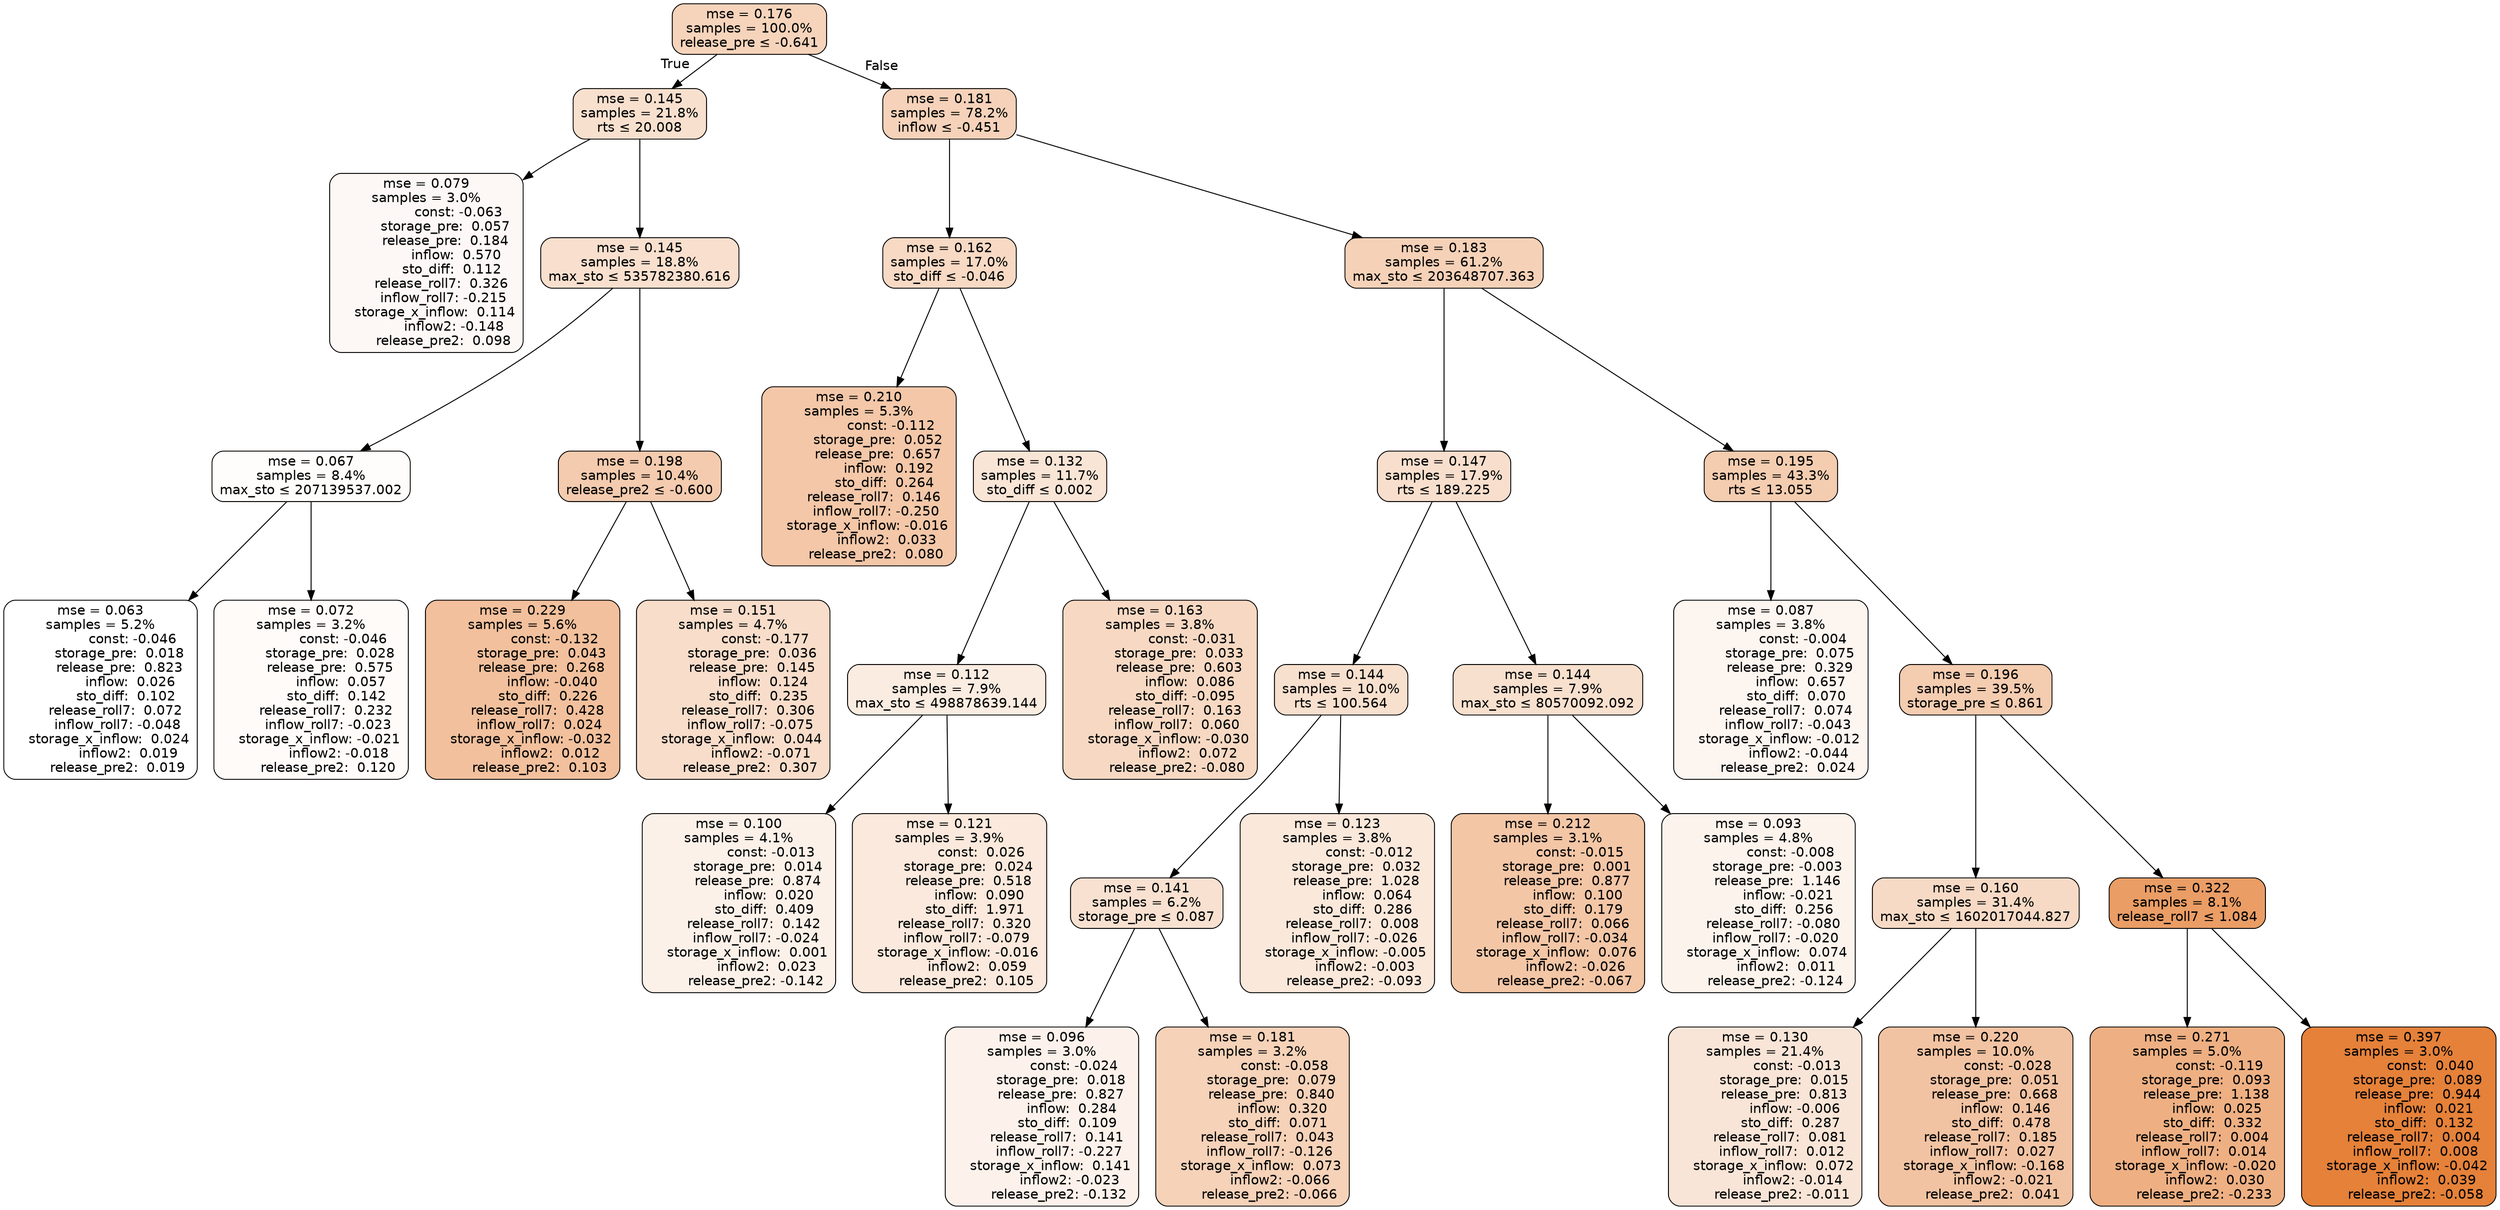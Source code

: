 digraph tree {
bgcolor="transparent"
node [shape=rectangle, style="filled, rounded", color="black", fontname=helvetica] ;
edge [fontname=helvetica] ;
	"0" [label="mse = 0.176
samples = 100.0%
release_pre &le; -0.641", fillcolor="#f6d4bb"]
	"1" [label="mse = 0.145
samples = 21.8%
rts &le; 20.008", fillcolor="#f8e0ce"]
	"2" [label="mse = 0.079
samples = 3.0%
               const: -0.063
         storage_pre:  0.057
         release_pre:  0.184
              inflow:  0.570
            sto_diff:  0.112
       release_roll7:  0.326
        inflow_roll7: -0.215
    storage_x_inflow:  0.114
             inflow2: -0.148
        release_pre2:  0.098", fillcolor="#fdf8f5"]
	"3" [label="mse = 0.145
samples = 18.8%
max_sto &le; 535782380.616", fillcolor="#f8dfce"]
	"4" [label="mse = 0.067
samples = 8.4%
max_sto &le; 207139537.002", fillcolor="#fefdfc"]
	"5" [label="mse = 0.063
samples = 5.2%
               const: -0.046
         storage_pre:  0.018
         release_pre:  0.823
              inflow:  0.026
            sto_diff:  0.102
       release_roll7:  0.072
        inflow_roll7: -0.048
    storage_x_inflow:  0.024
             inflow2:  0.019
        release_pre2:  0.019", fillcolor="#ffffff"]
	"6" [label="mse = 0.072
samples = 3.2%
               const: -0.046
         storage_pre:  0.028
         release_pre:  0.575
              inflow:  0.057
            sto_diff:  0.142
       release_roll7:  0.232
        inflow_roll7: -0.023
    storage_x_inflow: -0.021
             inflow2: -0.018
        release_pre2:  0.120", fillcolor="#fefbf9"]
	"7" [label="mse = 0.198
samples = 10.4%
release_pre2 &le; -0.600", fillcolor="#f4cbae"]
	"8" [label="mse = 0.229
samples = 5.6%
               const: -0.132
         storage_pre:  0.043
         release_pre:  0.268
              inflow: -0.040
            sto_diff:  0.226
       release_roll7:  0.428
        inflow_roll7:  0.024
    storage_x_inflow: -0.032
             inflow2:  0.012
        release_pre2:  0.103", fillcolor="#f2c09c"]
	"9" [label="mse = 0.151
samples = 4.7%
               const: -0.177
         storage_pre:  0.036
         release_pre:  0.145
              inflow:  0.124
            sto_diff:  0.235
       release_roll7:  0.306
        inflow_roll7: -0.075
    storage_x_inflow:  0.044
             inflow2: -0.071
        release_pre2:  0.307", fillcolor="#f8ddca"]
	"10" [label="mse = 0.181
samples = 78.2%
inflow &le; -0.451", fillcolor="#f5d2b9"]
	"11" [label="mse = 0.162
samples = 17.0%
sto_diff &le; -0.046", fillcolor="#f7d9c4"]
	"12" [label="mse = 0.210
samples = 5.3%
               const: -0.112
         storage_pre:  0.052
         release_pre:  0.657
              inflow:  0.192
            sto_diff:  0.264
       release_roll7:  0.146
        inflow_roll7: -0.250
    storage_x_inflow: -0.016
             inflow2:  0.033
        release_pre2:  0.080", fillcolor="#f3c7a8"]
	"13" [label="mse = 0.132
samples = 11.7%
sto_diff &le; 0.002", fillcolor="#f9e5d6"]
	"14" [label="mse = 0.112
samples = 7.9%
max_sto &le; 498878639.144", fillcolor="#fbece1"]
	"15" [label="mse = 0.100
samples = 4.1%
               const: -0.013
         storage_pre:  0.014
         release_pre:  0.874
              inflow:  0.020
            sto_diff:  0.409
       release_roll7:  0.142
        inflow_roll7: -0.024
    storage_x_inflow:  0.001
             inflow2:  0.023
        release_pre2: -0.142", fillcolor="#fcf1e9"]
	"16" [label="mse = 0.121
samples = 3.9%
               const:  0.026
         storage_pre:  0.024
         release_pre:  0.518
              inflow:  0.090
            sto_diff:  1.971
       release_roll7:  0.320
        inflow_roll7: -0.079
    storage_x_inflow: -0.016
             inflow2:  0.059
        release_pre2:  0.105", fillcolor="#fae9dc"]
	"17" [label="mse = 0.163
samples = 3.8%
               const: -0.031
         storage_pre:  0.033
         release_pre:  0.603
              inflow:  0.086
            sto_diff: -0.095
       release_roll7:  0.163
        inflow_roll7:  0.060
    storage_x_inflow: -0.030
             inflow2:  0.072
        release_pre2: -0.080", fillcolor="#f7d9c3"]
	"18" [label="mse = 0.183
samples = 61.2%
max_sto &le; 203648707.363", fillcolor="#f5d1b7"]
	"19" [label="mse = 0.147
samples = 17.9%
rts &le; 189.225", fillcolor="#f8dfcd"]
	"20" [label="mse = 0.144
samples = 10.0%
rts &le; 100.564", fillcolor="#f8e0ce"]
	"21" [label="mse = 0.141
samples = 6.2%
storage_pre &le; 0.087", fillcolor="#f8e1d0"]
	"22" [label="mse = 0.096
samples = 3.0%
               const: -0.024
         storage_pre:  0.018
         release_pre:  0.827
              inflow:  0.284
            sto_diff:  0.109
       release_roll7:  0.141
        inflow_roll7: -0.227
    storage_x_inflow:  0.141
             inflow2: -0.023
        release_pre2: -0.132", fillcolor="#fcf2eb"]
	"23" [label="mse = 0.181
samples = 3.2%
               const: -0.058
         storage_pre:  0.079
         release_pre:  0.840
              inflow:  0.320
            sto_diff:  0.071
       release_roll7:  0.043
        inflow_roll7: -0.126
    storage_x_inflow:  0.073
             inflow2: -0.066
        release_pre2: -0.066", fillcolor="#f5d2b8"]
	"24" [label="mse = 0.123
samples = 3.8%
               const: -0.012
         storage_pre:  0.032
         release_pre:  1.028
              inflow:  0.064
            sto_diff:  0.286
       release_roll7:  0.008
        inflow_roll7: -0.026
    storage_x_inflow: -0.005
             inflow2: -0.003
        release_pre2: -0.093", fillcolor="#fae8db"]
	"25" [label="mse = 0.144
samples = 7.9%
max_sto &le; 80570092.092", fillcolor="#f8e0ce"]
	"26" [label="mse = 0.212
samples = 3.1%
               const: -0.015
         storage_pre:  0.001
         release_pre:  0.877
              inflow:  0.100
            sto_diff:  0.179
       release_roll7:  0.066
        inflow_roll7: -0.034
    storage_x_inflow:  0.076
             inflow2: -0.026
        release_pre2: -0.067", fillcolor="#f3c6a6"]
	"27" [label="mse = 0.093
samples = 4.8%
               const: -0.008
         storage_pre: -0.003
         release_pre:  1.146
              inflow: -0.021
            sto_diff:  0.256
       release_roll7: -0.080
        inflow_roll7: -0.020
    storage_x_inflow:  0.074
             inflow2:  0.011
        release_pre2: -0.124", fillcolor="#fcf3ec"]
	"28" [label="mse = 0.195
samples = 43.3%
rts &le; 13.055", fillcolor="#f4cdb0"]
	"29" [label="mse = 0.087
samples = 3.8%
               const: -0.004
         storage_pre:  0.075
         release_pre:  0.329
              inflow:  0.657
            sto_diff:  0.070
       release_roll7:  0.074
        inflow_roll7: -0.043
    storage_x_inflow: -0.012
             inflow2: -0.044
        release_pre2:  0.024", fillcolor="#fdf5f0"]
	"30" [label="mse = 0.196
samples = 39.5%
storage_pre &le; 0.861", fillcolor="#f4ccb0"]
	"31" [label="mse = 0.160
samples = 31.4%
max_sto &le; 1602017044.827", fillcolor="#f7dac5"]
	"32" [label="mse = 0.130
samples = 21.4%
               const: -0.013
         storage_pre:  0.015
         release_pre:  0.813
              inflow: -0.006
            sto_diff:  0.287
       release_roll7:  0.081
        inflow_roll7:  0.012
    storage_x_inflow:  0.072
             inflow2: -0.014
        release_pre2: -0.011", fillcolor="#f9e5d7"]
	"33" [label="mse = 0.220
samples = 10.0%
               const: -0.028
         storage_pre:  0.051
         release_pre:  0.668
              inflow:  0.146
            sto_diff:  0.478
       release_roll7:  0.185
        inflow_roll7:  0.027
    storage_x_inflow: -0.168
             inflow2: -0.021
        release_pre2:  0.041", fillcolor="#f2c3a2"]
	"34" [label="mse = 0.322
samples = 8.1%
release_roll7 &le; 1.084", fillcolor="#ea9d65"]
	"35" [label="mse = 0.271
samples = 5.0%
               const: -0.119
         storage_pre:  0.093
         release_pre:  1.138
              inflow:  0.025
            sto_diff:  0.332
       release_roll7:  0.004
        inflow_roll7:  0.014
    storage_x_inflow: -0.020
             inflow2:  0.030
        release_pre2: -0.233", fillcolor="#eeb083"]
	"36" [label="mse = 0.397
samples = 3.0%
               const:  0.040
         storage_pre:  0.089
         release_pre:  0.944
              inflow:  0.021
            sto_diff:  0.132
       release_roll7:  0.004
        inflow_roll7:  0.008
    storage_x_inflow: -0.042
             inflow2:  0.039
        release_pre2: -0.058", fillcolor="#e58139"]

	"0" -> "1" [labeldistance=2.5, labelangle=45, headlabel="True"]
	"1" -> "2"
	"1" -> "3"
	"3" -> "4"
	"4" -> "5"
	"4" -> "6"
	"3" -> "7"
	"7" -> "8"
	"7" -> "9"
	"0" -> "10" [labeldistance=2.5, labelangle=-45, headlabel="False"]
	"10" -> "11"
	"11" -> "12"
	"11" -> "13"
	"13" -> "14"
	"14" -> "15"
	"14" -> "16"
	"13" -> "17"
	"10" -> "18"
	"18" -> "19"
	"19" -> "20"
	"20" -> "21"
	"21" -> "22"
	"21" -> "23"
	"20" -> "24"
	"19" -> "25"
	"25" -> "26"
	"25" -> "27"
	"18" -> "28"
	"28" -> "29"
	"28" -> "30"
	"30" -> "31"
	"31" -> "32"
	"31" -> "33"
	"30" -> "34"
	"34" -> "35"
	"34" -> "36"
}

